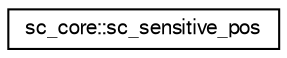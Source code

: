 digraph "Graphical Class Hierarchy"
{
  edge [fontname="FreeSans",fontsize="10",labelfontname="FreeSans",labelfontsize="10"];
  node [fontname="FreeSans",fontsize="10",shape=record];
  rankdir="LR";
  Node0 [label="sc_core::sc_sensitive_pos",height=0.2,width=0.4,color="black", fillcolor="white", style="filled",URL="$a01960.html"];
}
